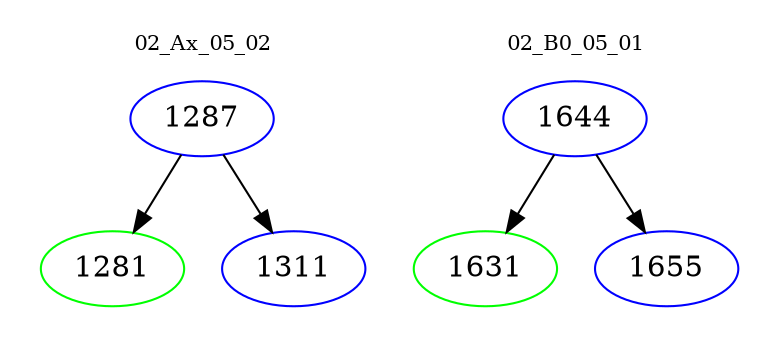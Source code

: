 digraph{
subgraph cluster_0 {
color = white
label = "02_Ax_05_02";
fontsize=10;
T0_1287 [label="1287", color="blue"]
T0_1287 -> T0_1281 [color="black"]
T0_1281 [label="1281", color="green"]
T0_1287 -> T0_1311 [color="black"]
T0_1311 [label="1311", color="blue"]
}
subgraph cluster_1 {
color = white
label = "02_B0_05_01";
fontsize=10;
T1_1644 [label="1644", color="blue"]
T1_1644 -> T1_1631 [color="black"]
T1_1631 [label="1631", color="green"]
T1_1644 -> T1_1655 [color="black"]
T1_1655 [label="1655", color="blue"]
}
}
